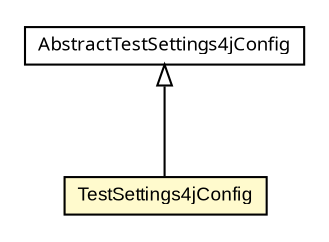 #!/usr/local/bin/dot
#
# Class diagram 
# Generated by UmlGraph version 4.6 (http://www.spinellis.gr/sw/umlgraph)
#

digraph G {
	edge [fontname="arial",fontsize=10,labelfontname="arial",labelfontsize=10];
	node [fontname="arial",fontsize=10,shape=plaintext];
	// org.settings4j.config.TestSettings4jConfig
	c241 [label=<<table border="0" cellborder="1" cellspacing="0" cellpadding="2" port="p" bgcolor="lemonChiffon" href="./TestSettings4jConfig.html">
		<tr><td><table border="0" cellspacing="0" cellpadding="1">
			<tr><td> TestSettings4jConfig </td></tr>
		</table></td></tr>
		</table>>, fontname="arial", fontcolor="black", fontsize=9.0];
	// org.settings4j.config.AbstractTestSettings4jConfig
	c243 [label=<<table border="0" cellborder="1" cellspacing="0" cellpadding="2" port="p" href="./AbstractTestSettings4jConfig.html">
		<tr><td><table border="0" cellspacing="0" cellpadding="1">
			<tr><td><font face="ariali"> AbstractTestSettings4jConfig </font></td></tr>
		</table></td></tr>
		</table>>, fontname="arial", fontcolor="black", fontsize=9.0];
	//org.settings4j.config.TestSettings4jConfig extends org.settings4j.config.AbstractTestSettings4jConfig
	c243:p -> c241:p [dir=back,arrowtail=empty];
}

